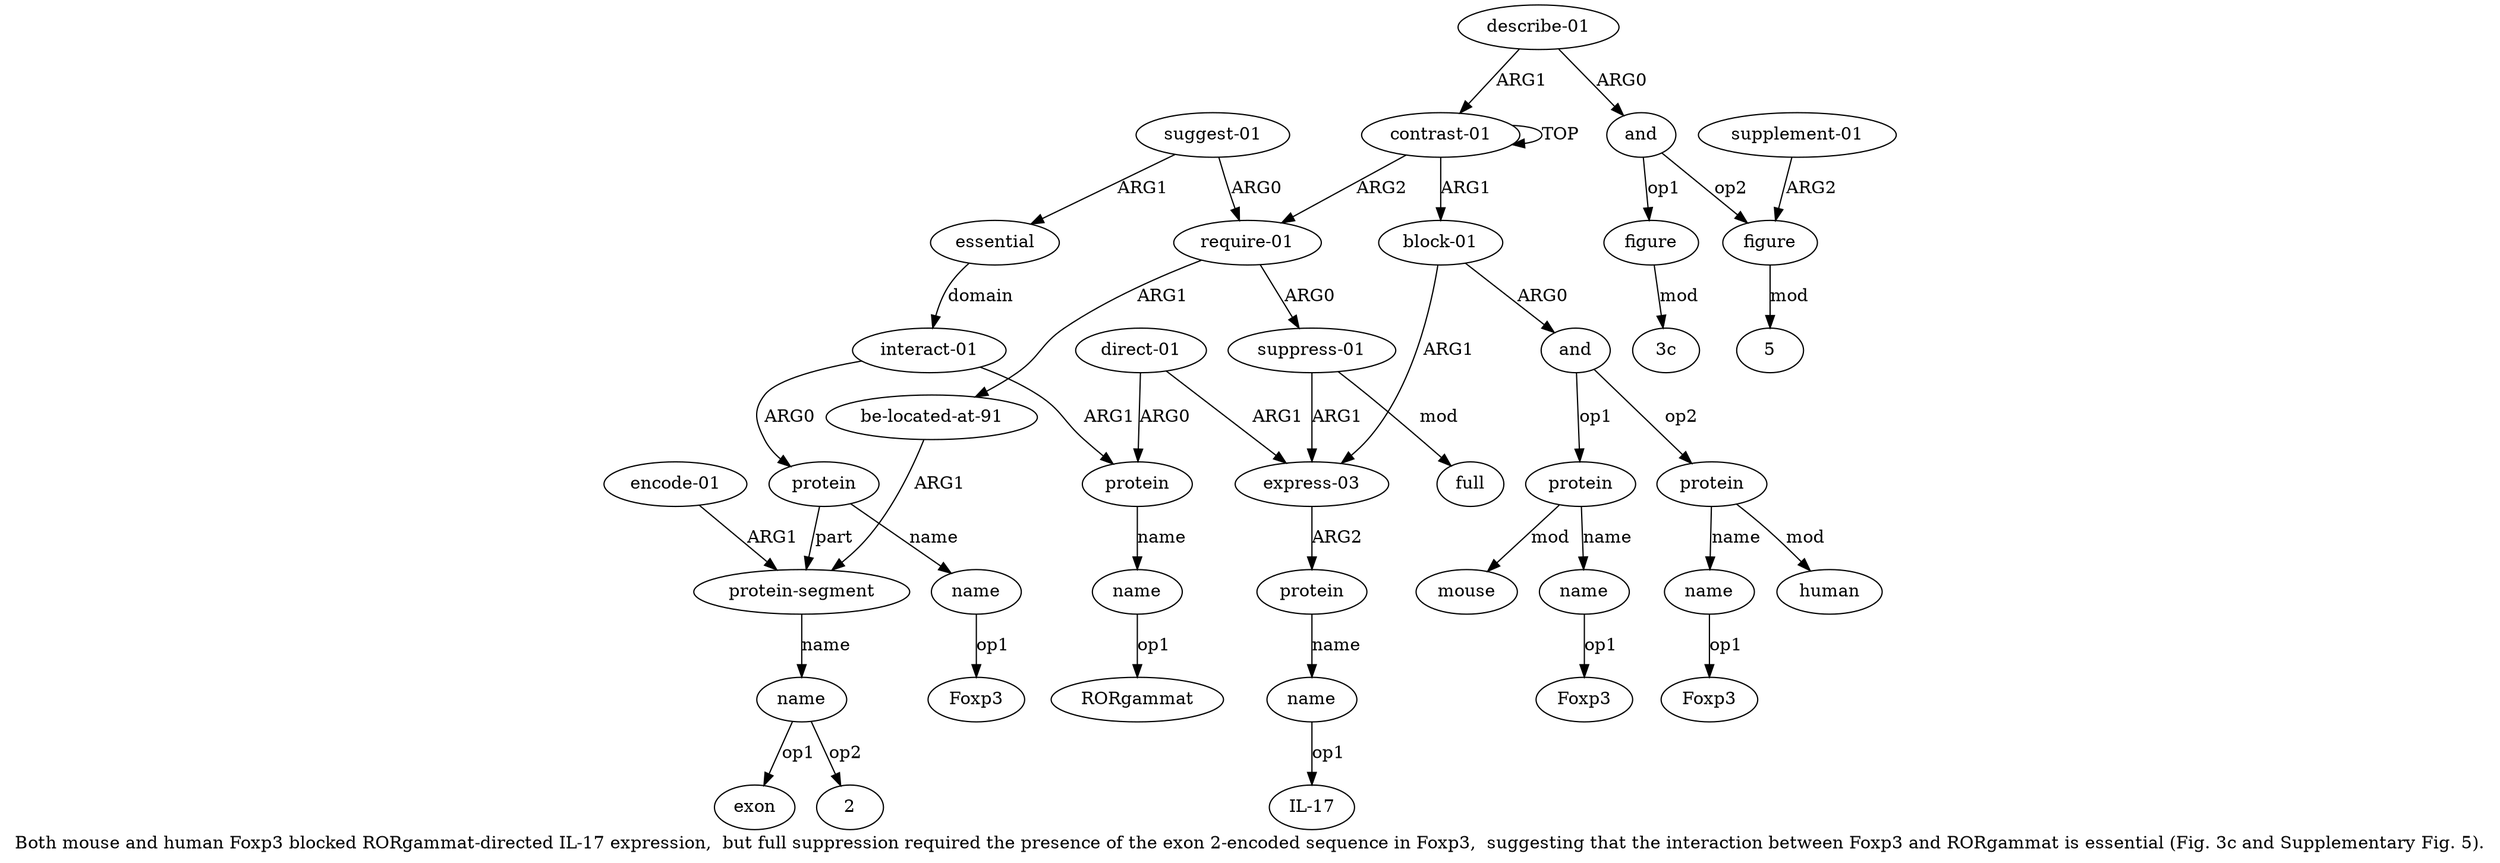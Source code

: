 digraph  {
	graph [label="Both mouse and human Foxp3 blocked RORgammat-directed IL-17 expression,  but full suppression required the presence of the exon \
2-encoded sequence in Foxp3,  suggesting that the interaction between Foxp3 and RORgammat is essential (Fig. 3c and Supplementary \
Fig. 5)."];
	node [label="\N"];
	a20	 [color=black,
		gold_ind=20,
		gold_label=name,
		label=name,
		test_ind=20,
		test_label=name];
	"a20 exon"	 [color=black,
		gold_ind=-1,
		gold_label=exon,
		label=exon,
		test_ind=-1,
		test_label=exon];
	a20 -> "a20 exon" [key=0,
	color=black,
	gold_label=op1,
	label=op1,
	test_label=op1];
"a20 2" [color=black,
	gold_ind=-1,
	gold_label=2,
	label=2,
	test_ind=-1,
	test_label=2];
a20 -> "a20 2" [key=0,
color=black,
gold_label=op2,
label=op2,
test_label=op2];
a21 [color=black,
gold_ind=21,
gold_label="encode-01",
label="encode-01",
test_ind=21,
test_label="encode-01"];
a19 [color=black,
gold_ind=19,
gold_label="protein-segment",
label="protein-segment",
test_ind=19,
test_label="protein-segment"];
a21 -> a19 [key=0,
color=black,
gold_label=ARG1,
label=ARG1,
test_label=ARG1];
a22 [color=black,
gold_ind=22,
gold_label=protein,
label=protein,
test_ind=22,
test_label=protein];
a23 [color=black,
gold_ind=23,
gold_label=name,
label=name,
test_ind=23,
test_label=name];
a22 -> a23 [key=0,
color=black,
gold_label=name,
label=name,
test_label=name];
a22 -> a19 [key=0,
color=black,
gold_label=part,
label=part,
test_label=part];
"a23 Foxp3" [color=black,
gold_ind=-1,
gold_label=Foxp3,
label=Foxp3,
test_ind=-1,
test_label=Foxp3];
a23 -> "a23 Foxp3" [key=0,
color=black,
gold_label=op1,
label=op1,
test_label=op1];
a24 [color=black,
gold_ind=24,
gold_label="suggest-01",
label="suggest-01",
test_ind=24,
test_label="suggest-01"];
a25 [color=black,
gold_ind=25,
gold_label=essential,
label=essential,
test_ind=25,
test_label=essential];
a24 -> a25 [key=0,
color=black,
gold_label=ARG1,
label=ARG1,
test_label=ARG1];
a15 [color=black,
gold_ind=15,
gold_label="require-01",
label="require-01",
test_ind=15,
test_label="require-01"];
a24 -> a15 [key=0,
color=black,
gold_label=ARG0,
label=ARG0,
test_label=ARG0];
a26 [color=black,
gold_ind=26,
gold_label="interact-01",
label="interact-01",
test_ind=26,
test_label="interact-01"];
a25 -> a26 [key=0,
color=black,
gold_label=domain,
label=domain,
test_label=domain];
a26 -> a22 [key=0,
color=black,
gold_label=ARG0,
label=ARG0,
test_label=ARG0];
a13 [color=black,
gold_ind=13,
gold_label=protein,
label=protein,
test_ind=13,
test_label=protein];
a26 -> a13 [key=0,
color=black,
gold_label=ARG1,
label=ARG1,
test_label=ARG1];
a27 [color=black,
gold_ind=27,
gold_label="describe-01",
label="describe-01",
test_ind=27,
test_label="describe-01"];
a28 [color=black,
gold_ind=28,
gold_label=and,
label=and,
test_ind=28,
test_label=and];
a27 -> a28 [key=0,
color=black,
gold_label=ARG0,
label=ARG0,
test_label=ARG0];
a0 [color=black,
gold_ind=0,
gold_label="contrast-01",
label="contrast-01",
test_ind=0,
test_label="contrast-01"];
a27 -> a0 [key=0,
color=black,
gold_label=ARG1,
label=ARG1,
test_label=ARG1];
a29 [color=black,
gold_ind=29,
gold_label=figure,
label=figure,
test_ind=29,
test_label=figure];
a28 -> a29 [key=0,
color=black,
gold_label=op1,
label=op1,
test_label=op1];
a30 [color=black,
gold_ind=30,
gold_label=figure,
label=figure,
test_ind=30,
test_label=figure];
a28 -> a30 [key=0,
color=black,
gold_label=op2,
label=op2,
test_label=op2];
"a29 3c" [color=black,
gold_ind=-1,
gold_label="3c",
label="3c",
test_ind=-1,
test_label="3c"];
a29 -> "a29 3c" [key=0,
color=black,
gold_label=mod,
label=mod,
test_label=mod];
"a14 RORgammat" [color=black,
gold_ind=-1,
gold_label=RORgammat,
label=RORgammat,
test_ind=-1,
test_label=RORgammat];
a31 [color=black,
gold_ind=31,
gold_label="supplement-01",
label="supplement-01",
test_ind=31,
test_label="supplement-01"];
a31 -> a30 [key=0,
color=black,
gold_label=ARG2,
label=ARG2,
test_label=ARG2];
"a30 5" [color=black,
gold_ind=-1,
gold_label=5,
label=5,
test_ind=-1,
test_label=5];
"a11 IL-17" [color=black,
gold_ind=-1,
gold_label="IL-17",
label="IL-17",
test_ind=-1,
test_label="IL-17"];
a30 -> "a30 5" [key=0,
color=black,
gold_label=mod,
label=mod,
test_label=mod];
a16 [color=black,
gold_ind=16,
gold_label="suppress-01",
label="suppress-01",
test_ind=16,
test_label="suppress-01"];
a15 -> a16 [key=0,
color=black,
gold_label=ARG0,
label=ARG0,
test_label=ARG0];
a18 [color=black,
gold_ind=18,
gold_label="be-located-at-91",
label="be-located-at-91",
test_ind=18,
test_label="be-located-at-91"];
a15 -> a18 [key=0,
color=black,
gold_label=ARG1,
label=ARG1,
test_label=ARG1];
a14 [color=black,
gold_ind=14,
gold_label=name,
label=name,
test_ind=14,
test_label=name];
a14 -> "a14 RORgammat" [key=0,
color=black,
gold_label=op1,
label=op1,
test_label=op1];
a17 [color=black,
gold_ind=17,
gold_label=full,
label=full,
test_ind=17,
test_label=full];
a16 -> a17 [key=0,
color=black,
gold_label=mod,
label=mod,
test_label=mod];
a9 [color=black,
gold_ind=9,
gold_label="express-03",
label="express-03",
test_ind=9,
test_label="express-03"];
a16 -> a9 [key=0,
color=black,
gold_label=ARG1,
label=ARG1,
test_label=ARG1];
a11 [color=black,
gold_ind=11,
gold_label=name,
label=name,
test_ind=11,
test_label=name];
a11 -> "a11 IL-17" [key=0,
color=black,
gold_label=op1,
label=op1,
test_label=op1];
a10 [color=black,
gold_ind=10,
gold_label=protein,
label=protein,
test_ind=10,
test_label=protein];
a10 -> a11 [key=0,
color=black,
gold_label=name,
label=name,
test_label=name];
a13 -> a14 [key=0,
color=black,
gold_label=name,
label=name,
test_label=name];
a12 [color=black,
gold_ind=12,
gold_label="direct-01",
label="direct-01",
test_ind=12,
test_label="direct-01"];
a12 -> a13 [key=0,
color=black,
gold_label=ARG0,
label=ARG0,
test_label=ARG0];
a12 -> a9 [key=0,
color=black,
gold_label=ARG1,
label=ARG1,
test_label=ARG1];
a19 -> a20 [key=0,
color=black,
gold_label=name,
label=name,
test_label=name];
a18 -> a19 [key=0,
color=black,
gold_label=ARG1,
label=ARG1,
test_label=ARG1];
"a4 Foxp3" [color=black,
gold_ind=-1,
gold_label=Foxp3,
label=Foxp3,
test_ind=-1,
test_label=Foxp3];
a1 [color=black,
gold_ind=1,
gold_label="block-01",
label="block-01",
test_ind=1,
test_label="block-01"];
a2 [color=black,
gold_ind=2,
gold_label=and,
label=and,
test_ind=2,
test_label=and];
a1 -> a2 [key=0,
color=black,
gold_label=ARG0,
label=ARG0,
test_label=ARG0];
a1 -> a9 [key=0,
color=black,
gold_label=ARG1,
label=ARG1,
test_label=ARG1];
a0 -> a15 [key=0,
color=black,
gold_label=ARG2,
label=ARG2,
test_label=ARG2];
a0 -> a1 [key=0,
color=black,
gold_label=ARG1,
label=ARG1,
test_label=ARG1];
a0 -> a0 [key=0,
color=black,
gold_label=TOP,
label=TOP,
test_label=TOP];
a3 [color=black,
gold_ind=3,
gold_label=protein,
label=protein,
test_ind=3,
test_label=protein];
a5 [color=black,
gold_ind=5,
gold_label=mouse,
label=mouse,
test_ind=5,
test_label=mouse];
a3 -> a5 [key=0,
color=black,
gold_label=mod,
label=mod,
test_label=mod];
a4 [color=black,
gold_ind=4,
gold_label=name,
label=name,
test_ind=4,
test_label=name];
a3 -> a4 [key=0,
color=black,
gold_label=name,
label=name,
test_label=name];
a2 -> a3 [key=0,
color=black,
gold_label=op1,
label=op1,
test_label=op1];
a6 [color=black,
gold_ind=6,
gold_label=protein,
label=protein,
test_ind=6,
test_label=protein];
a2 -> a6 [key=0,
color=black,
gold_label=op2,
label=op2,
test_label=op2];
a4 -> "a4 Foxp3" [key=0,
color=black,
gold_label=op1,
label=op1,
test_label=op1];
a7 [color=black,
gold_ind=7,
gold_label=name,
label=name,
test_ind=7,
test_label=name];
"a7 Foxp3" [color=black,
gold_ind=-1,
gold_label=Foxp3,
label=Foxp3,
test_ind=-1,
test_label=Foxp3];
a7 -> "a7 Foxp3" [key=0,
color=black,
gold_label=op1,
label=op1,
test_label=op1];
a6 -> a7 [key=0,
color=black,
gold_label=name,
label=name,
test_label=name];
a8 [color=black,
gold_ind=8,
gold_label=human,
label=human,
test_ind=8,
test_label=human];
a6 -> a8 [key=0,
color=black,
gold_label=mod,
label=mod,
test_label=mod];
a9 -> a10 [key=0,
color=black,
gold_label=ARG2,
label=ARG2,
test_label=ARG2];
}
